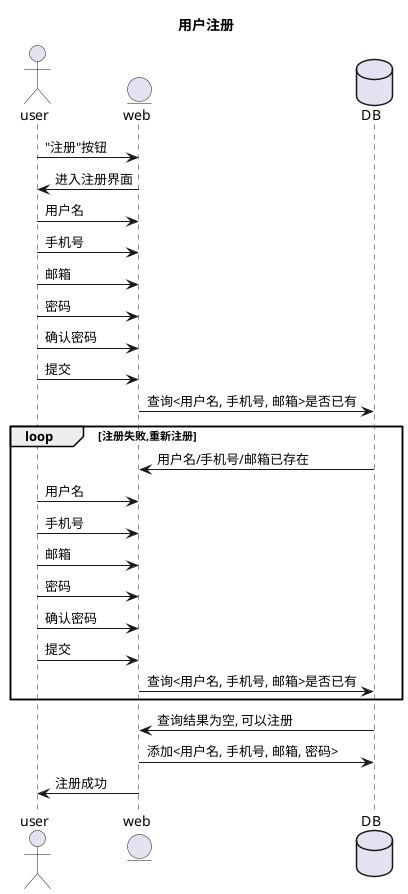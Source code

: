 @startuml 用户注册
title 用户注册


actor user
entity web
database DB

user -> web : "注册"按钮
web -> user : 进入注册界面
user -> web : 用户名
user -> web : 手机号
user -> web : 邮箱
user -> web : 密码
user -> web : 确认密码
user -> web : 提交
web -> DB : 查询<用户名, 手机号, 邮箱>是否已有
loop 注册失败,重新注册
    DB -> web : 用户名/手机号/邮箱已存在
    user -> web : 用户名
    user -> web : 手机号
    user -> web : 邮箱
    user -> web : 密码
    user -> web : 确认密码
    user -> web : 提交
    web -> DB : 查询<用户名, 手机号, 邮箱>是否已有
end
DB -> web : 查询结果为空, 可以注册
web -> DB : 添加<用户名, 手机号, 邮箱, 密码>
web -> user : 注册成功

@enduml